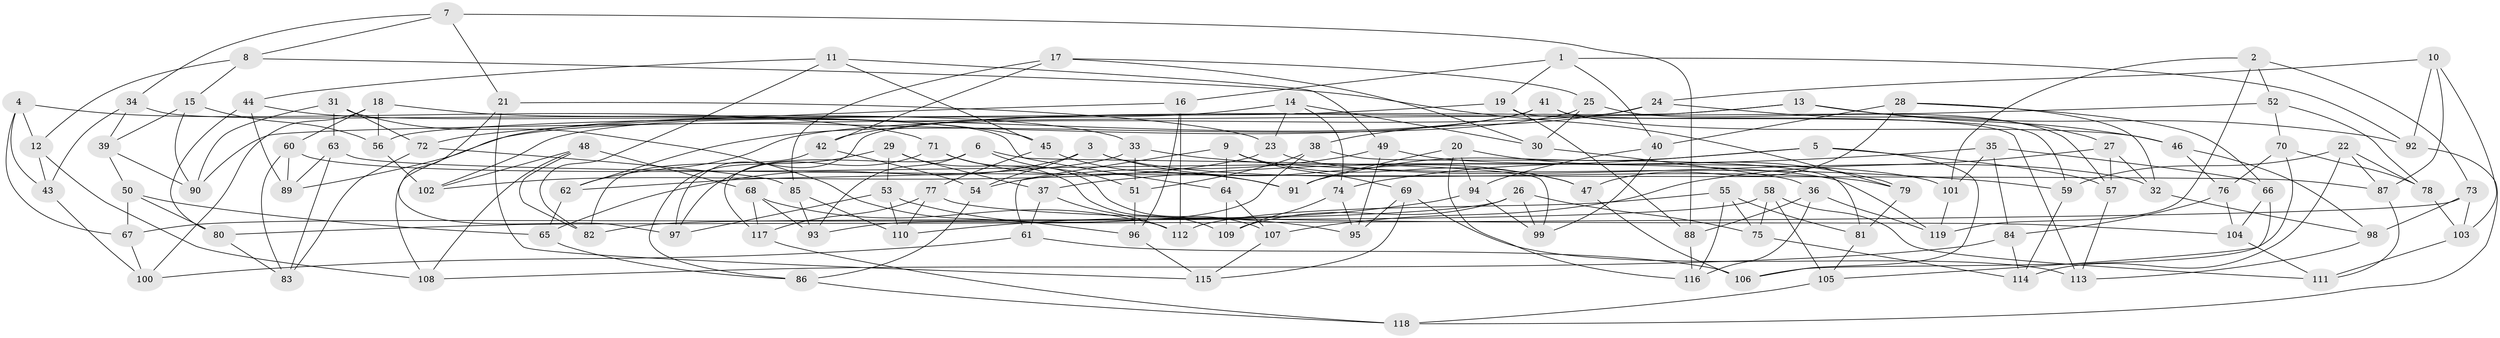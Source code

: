 // Generated by graph-tools (version 1.1) at 2025/16/03/09/25 04:16:16]
// undirected, 119 vertices, 238 edges
graph export_dot {
graph [start="1"]
  node [color=gray90,style=filled];
  1;
  2;
  3;
  4;
  5;
  6;
  7;
  8;
  9;
  10;
  11;
  12;
  13;
  14;
  15;
  16;
  17;
  18;
  19;
  20;
  21;
  22;
  23;
  24;
  25;
  26;
  27;
  28;
  29;
  30;
  31;
  32;
  33;
  34;
  35;
  36;
  37;
  38;
  39;
  40;
  41;
  42;
  43;
  44;
  45;
  46;
  47;
  48;
  49;
  50;
  51;
  52;
  53;
  54;
  55;
  56;
  57;
  58;
  59;
  60;
  61;
  62;
  63;
  64;
  65;
  66;
  67;
  68;
  69;
  70;
  71;
  72;
  73;
  74;
  75;
  76;
  77;
  78;
  79;
  80;
  81;
  82;
  83;
  84;
  85;
  86;
  87;
  88;
  89;
  90;
  91;
  92;
  93;
  94;
  95;
  96;
  97;
  98;
  99;
  100;
  101;
  102;
  103;
  104;
  105;
  106;
  107;
  108;
  109;
  110;
  111;
  112;
  113;
  114;
  115;
  116;
  117;
  118;
  119;
  1 -- 16;
  1 -- 92;
  1 -- 19;
  1 -- 40;
  2 -- 101;
  2 -- 119;
  2 -- 52;
  2 -- 73;
  3 -- 79;
  3 -- 47;
  3 -- 65;
  3 -- 54;
  4 -- 12;
  4 -- 43;
  4 -- 67;
  4 -- 71;
  5 -- 57;
  5 -- 74;
  5 -- 91;
  5 -- 106;
  6 -- 51;
  6 -- 93;
  6 -- 99;
  6 -- 117;
  7 -- 8;
  7 -- 21;
  7 -- 34;
  7 -- 88;
  8 -- 12;
  8 -- 15;
  8 -- 79;
  9 -- 69;
  9 -- 47;
  9 -- 61;
  9 -- 64;
  10 -- 87;
  10 -- 92;
  10 -- 103;
  10 -- 24;
  11 -- 82;
  11 -- 49;
  11 -- 44;
  11 -- 45;
  12 -- 108;
  12 -- 43;
  13 -- 97;
  13 -- 42;
  13 -- 92;
  13 -- 46;
  14 -- 30;
  14 -- 108;
  14 -- 23;
  14 -- 74;
  15 -- 90;
  15 -- 39;
  15 -- 56;
  16 -- 72;
  16 -- 112;
  16 -- 96;
  17 -- 25;
  17 -- 85;
  17 -- 30;
  17 -- 42;
  18 -- 33;
  18 -- 56;
  18 -- 60;
  18 -- 100;
  19 -- 113;
  19 -- 88;
  19 -- 56;
  20 -- 116;
  20 -- 91;
  20 -- 94;
  20 -- 79;
  21 -- 115;
  21 -- 97;
  21 -- 23;
  22 -- 87;
  22 -- 114;
  22 -- 78;
  22 -- 59;
  23 -- 32;
  23 -- 102;
  24 -- 27;
  24 -- 62;
  24 -- 38;
  25 -- 30;
  25 -- 62;
  25 -- 57;
  26 -- 75;
  26 -- 99;
  26 -- 67;
  26 -- 109;
  27 -- 32;
  27 -- 57;
  27 -- 107;
  28 -- 47;
  28 -- 66;
  28 -- 32;
  28 -- 40;
  29 -- 37;
  29 -- 109;
  29 -- 53;
  29 -- 86;
  30 -- 36;
  31 -- 72;
  31 -- 63;
  31 -- 96;
  31 -- 90;
  32 -- 98;
  33 -- 51;
  33 -- 62;
  33 -- 59;
  34 -- 43;
  34 -- 64;
  34 -- 39;
  35 -- 101;
  35 -- 66;
  35 -- 37;
  35 -- 84;
  36 -- 116;
  36 -- 119;
  36 -- 88;
  37 -- 61;
  37 -- 112;
  38 -- 93;
  38 -- 81;
  38 -- 51;
  39 -- 90;
  39 -- 50;
  40 -- 94;
  40 -- 99;
  41 -- 89;
  41 -- 59;
  41 -- 102;
  41 -- 46;
  42 -- 82;
  42 -- 54;
  43 -- 100;
  44 -- 45;
  44 -- 89;
  44 -- 80;
  45 -- 91;
  45 -- 77;
  46 -- 76;
  46 -- 98;
  47 -- 106;
  48 -- 102;
  48 -- 68;
  48 -- 108;
  48 -- 82;
  49 -- 54;
  49 -- 101;
  49 -- 95;
  50 -- 65;
  50 -- 67;
  50 -- 80;
  51 -- 96;
  52 -- 90;
  52 -- 78;
  52 -- 70;
  53 -- 110;
  53 -- 95;
  53 -- 97;
  54 -- 86;
  55 -- 81;
  55 -- 116;
  55 -- 75;
  55 -- 112;
  56 -- 102;
  57 -- 113;
  58 -- 111;
  58 -- 105;
  58 -- 82;
  58 -- 75;
  59 -- 114;
  60 -- 89;
  60 -- 119;
  60 -- 83;
  61 -- 106;
  61 -- 100;
  62 -- 65;
  63 -- 89;
  63 -- 87;
  63 -- 83;
  64 -- 109;
  64 -- 107;
  65 -- 86;
  66 -- 104;
  66 -- 105;
  67 -- 100;
  68 -- 93;
  68 -- 117;
  68 -- 112;
  69 -- 113;
  69 -- 115;
  69 -- 95;
  70 -- 78;
  70 -- 76;
  70 -- 106;
  71 -- 97;
  71 -- 107;
  71 -- 91;
  72 -- 83;
  72 -- 85;
  73 -- 103;
  73 -- 98;
  73 -- 80;
  74 -- 109;
  74 -- 95;
  75 -- 114;
  76 -- 104;
  76 -- 84;
  77 -- 110;
  77 -- 104;
  77 -- 117;
  78 -- 103;
  79 -- 81;
  80 -- 83;
  81 -- 105;
  84 -- 114;
  84 -- 108;
  85 -- 93;
  85 -- 110;
  86 -- 118;
  87 -- 111;
  88 -- 116;
  92 -- 118;
  94 -- 110;
  94 -- 99;
  96 -- 115;
  98 -- 113;
  101 -- 119;
  103 -- 111;
  104 -- 111;
  105 -- 118;
  107 -- 115;
  117 -- 118;
}
